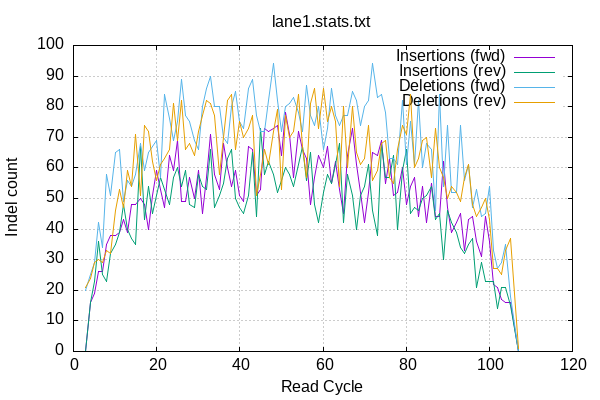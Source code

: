 
        set terminal png size 600,400 truecolor
        set output "plot/indel-cycles.png"
        set grid xtics ytics y2tics back lc rgb "#cccccc"
        set style line 1 linetype 1  linecolor rgb "red"
        set style line 2 linetype 2  linecolor rgb "black"
        set style line 3 linetype 3  linecolor rgb "green"
        set style line 4 linetype 4  linecolor rgb "blue"
        set style increment user
        set ylabel "Indel count"
        set xlabel "Read Cycle"
        set title "lane1.stats.txt" noenhanced
    plot '-' w l ti 'Insertions (fwd)', '' w l ti 'Insertions (rev)', '' w l ti 'Deletions (fwd)', '' w l ti 'Deletions (rev)'
3	0
4	16
5	19
6	26
7	26
8	35
9	38
10	38
11	39
12	43
13	39
14	48
15	48
16	50
17	48
18	40
19	51
20	59
21	53
22	47
23	64
24	59
25	69
26	49
27	49
28	57
29	50
30	59
31	45
32	57
33	71
34	58
35	53
36	68
37	60
38	54
39	59
40	51
41	49
42	67
43	66
44	51
45	53
46	73
47	72
48	73
49	74
50	64
51	78
52	71
53	57
54	72
55	66
56	63
57	48
58	57
59	64
60	60
61	67
62	55
63	62
64	53
65	45
66	64
67	73
68	61
69	52
70	42
71	52
72	65
73	64
74	69
75	55
76	63
77	51
78	52
79	60
80	48
81	54
82	57
83	44
84	54
85	42
86	55
87	44
88	44
89	62
90	47
91	39
92	42
93	45
94	33
95	43
96	44
97	36
98	31
99	44
100	36
101	22
102	21
103	17
104	16
105	16
107	0
end
3	0
4	16
5	23
6	36
7	25
8	23
9	32
10	35
11	39
12	48
13	40
14	37
15	35
16	67
17	43
18	54
19	45
20	51
21	57
22	53
23	48
24	57
25	60
26	54
27	59
28	48
29	47
30	58
31	54
32	53
33	66
34	47
35	51
36	55
37	63
38	66
39	50
40	47
41	45
42	51
43	65
44	44
45	73
46	58
47	62
48	58
49	52
50	56
51	60
52	58
53	54
54	61
55	67
56	56
57	65
58	48
59	42
60	52
61	58
62	55
63	61
64	68
65	42
66	58
67	51
68	40
69	51
70	54
71	61
72	46
73	38
74	68
75	57
76	57
77	64
78	40
79	59
80	66
81	45
82	47
83	46
84	50
85	51
86	54
87	43
88	45
89	30
90	46
91	42
92	39
93	34
94	32
95	35
96	37
97	21
98	29
99	23
100	23
101	23
102	14
103	21
104	21
105	15
107	0
end
3	20
4	25
5	29
6	42
7	34
8	58
9	51
10	65
11	66
12	49
13	56
14	54
15	58
16	68
17	59
18	65
19	67
20	69
21	57
22	84
23	76
24	69
25	75
26	89
27	77
28	75
29	69
30	66
31	80
32	86
33	90
34	80
35	80
36	70
37	68
38	80
39	85
40	75
41	73
42	86
43	89
44	77
45	72
46	72
47	82
48	94
49	82
50	72
51	80
52	81
53	83
54	78
55	72
56	87
57	77
58	74
59	80
60	66
61	73
62	86
63	77
64	74
65	77
66	77
67	85
68	82
69	74
70	80
71	82
72	94
73	83
74	84
75	78
76	63
77	63
78	61
79	82
80	61
81	75
82	61
83	82
84	60
85	68
86	66
87	46
88	84
89	54
90	74
91	52
92	52
93	74
94	56
95	61
96	47
97	53
98	44
99	45
100	54
101	33
102	27
103	29
104	35
105	18
107	0
end
3	21
4	24
5	29
6	30
7	29
8	33
9	32
10	46
11	53
12	47
13	59
14	54
15	71
16	51
17	74
18	72
19	62
20	56
21	61
22	63
23	66
24	81
25	69
26	82
27	66
28	68
29	64
30	72
31	77
32	82
33	81
34	77
35	58
36	70
37	82
38	84
39	66
40	75
41	70
42	73
43	77
44	51
45	58
46	66
47	61
48	72
49	79
50	53
51	77
52	70
53	72
54	84
55	67
56	57
57	81
58	86
59	73
60	86
61	75
62	80
63	75
64	54
65	80
66	60
67	80
68	65
69	61
70	63
71	74
72	56
73	59
74	68
75	69
76	57
77	55
78	66
79	74
80	71
81	84
82	60
83	63
84	69
85	70
86	57
87	73
88	60
89	57
90	50
91	54
92	52
93	49
94	57
95	61
96	48
97	44
98	47
99	50
100	43
101	27
102	27
103	25
104	33
105	37
107	1
end
